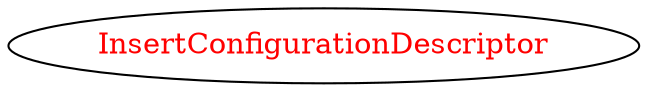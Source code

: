 digraph dependencyGraph {
 concentrate=true;
 ranksep="2.0";
 rankdir="LR"; 
 splines="ortho";
"InsertConfigurationDescriptor" [fontcolor="red"];
}